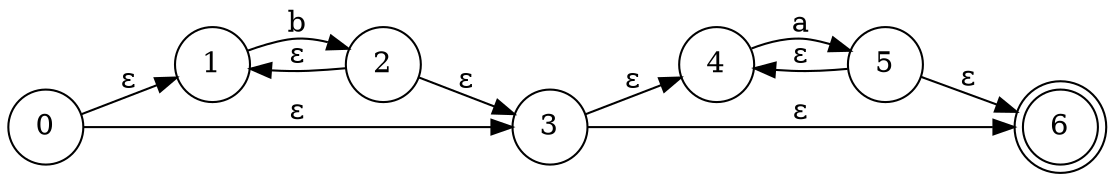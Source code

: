 digraph {
	rankdir=LR
	0 [shape=circle]
	1 [shape=circle]
	2 [shape=circle]
	3 [shape=circle]
	4 [shape=circle]
	5 [shape=circle]
	6 [shape=doublecircle]
	0 -> 1 [label="ε"]
	0 -> 3 [label="ε"]
	2 -> 1 [label="ε"]
	2 -> 3 [label="ε"]
	1 -> 2 [label=b]
	3 -> 4 [label="ε"]
	3 -> 6 [label="ε"]
	5 -> 4 [label="ε"]
	5 -> 6 [label="ε"]
	4 -> 5 [label=a]
}
